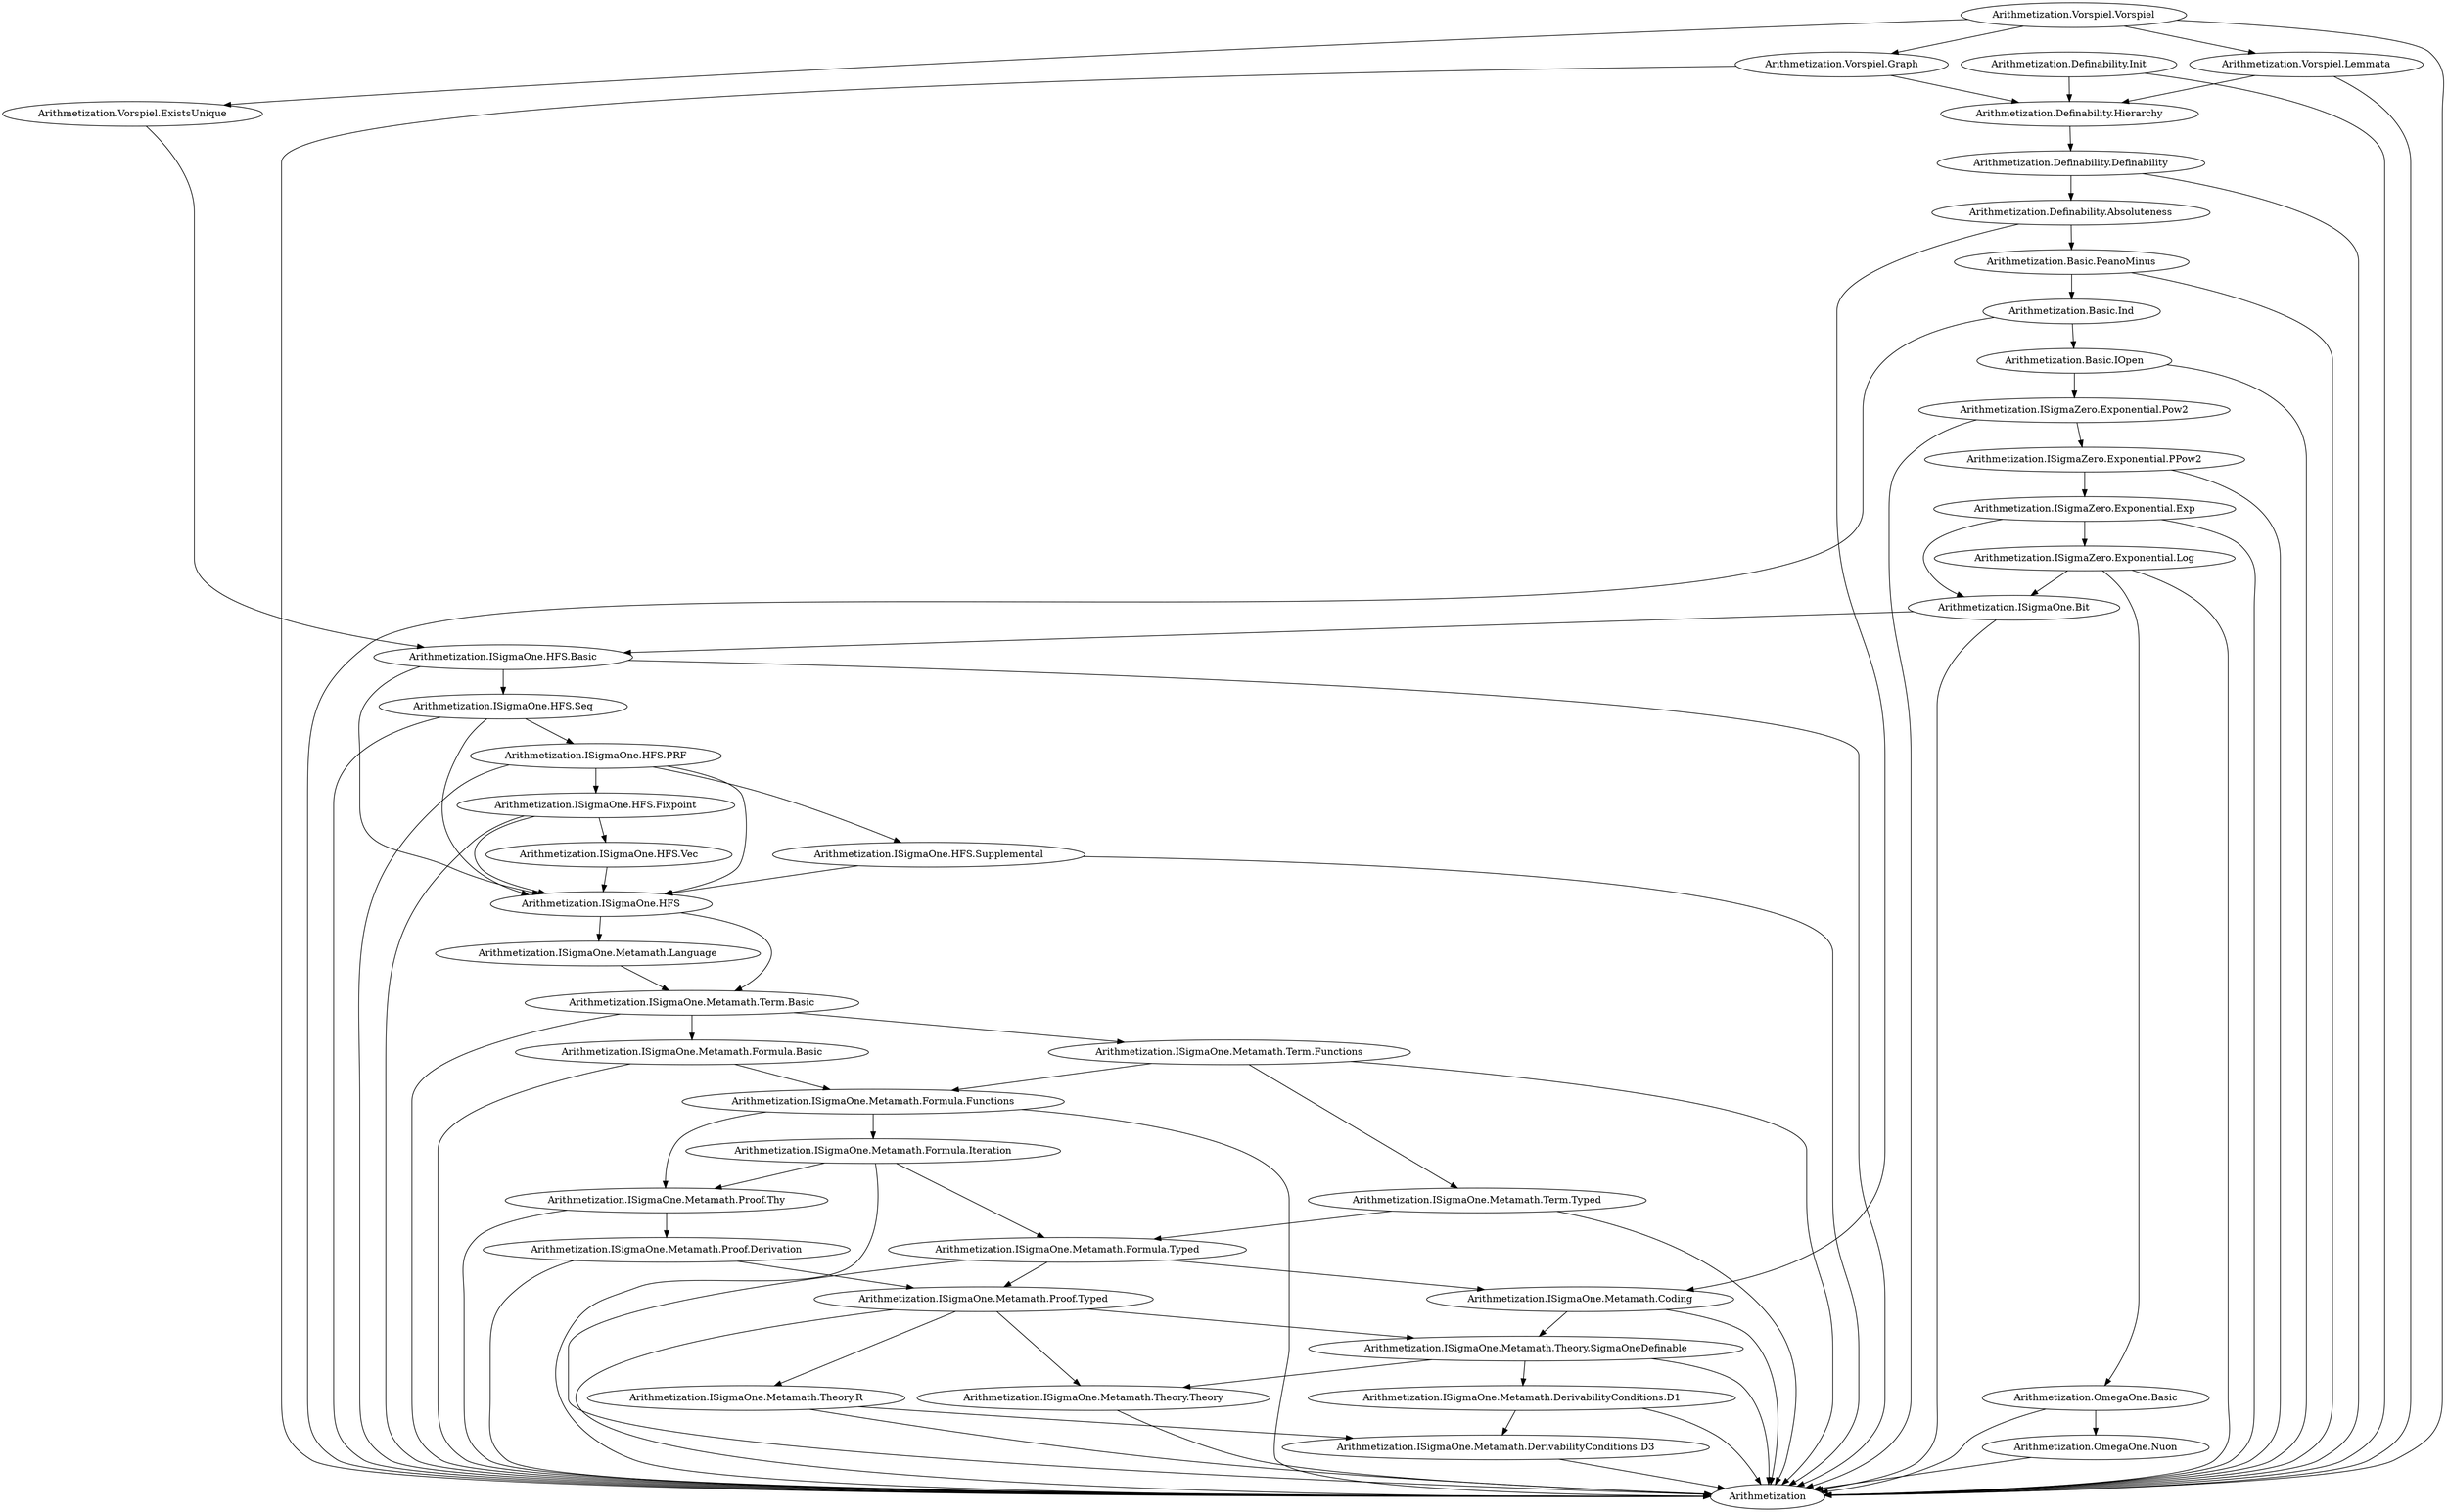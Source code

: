 digraph "import_graph" {
  "Arithmetization.ISigmaOne.Metamath.Formula.Functions" -> "Arithmetization.ISigmaOne.Metamath.Formula.Iteration";
  "Arithmetization.ISigmaOne.HFS.PRF" -> "Arithmetization.ISigmaOne.HFS.Supplemental";
  "Arithmetization.OmegaOne.Basic" -> "Arithmetization.OmegaOne.Nuon";
  "Arithmetization.ISigmaOne.Metamath.Proof.Typed" -> "Arithmetization.ISigmaOne.Metamath.Theory.Theory";
  "Arithmetization.ISigmaOne.Metamath.Theory.SigmaOneDefinable" -> "Arithmetization.ISigmaOne.Metamath.Theory.Theory";
  "Arithmetization.ISigmaOne.Bit" -> "Arithmetization.ISigmaOne.HFS.Basic";
  "Arithmetization.Vorspiel.ExistsUnique" -> "Arithmetization.ISigmaOne.HFS.Basic";
  "Arithmetization.Vorspiel.Vorspiel" -> "Arithmetization.Vorspiel.Lemmata";
  "Arithmetization.ISigmaOne.HFS.Basic" -> "Arithmetization.ISigmaOne.HFS.Seq";
  "Arithmetization.ISigmaZero.Exponential.Pow2" -> "Arithmetization.ISigmaZero.Exponential.PPow2";
  "Arithmetization.Basic.Ind" -> "Arithmetization.Basic.IOpen";
  "Arithmetization.ISigmaOne.Metamath.Theory.R" -> "Arithmetization.ISigmaOne.Metamath.DerivabilityConditions.D3";
  "Arithmetization.ISigmaOne.Metamath.DerivabilityConditions.D1" -> "Arithmetization.ISigmaOne.Metamath.DerivabilityConditions.D3";
  "Arithmetization.ISigmaOne.Metamath.Language" -> "Arithmetization.ISigmaOne.Metamath.Term.Basic";
  "Arithmetization.ISigmaOne.HFS" -> "Arithmetization.ISigmaOne.Metamath.Term.Basic";
  "Arithmetization.Vorspiel.Vorspiel" -> "Arithmetization";
  "Arithmetization.Vorspiel.Graph" -> "Arithmetization";
  "Arithmetization.Vorspiel.Lemmata" -> "Arithmetization";
  "Arithmetization.Definability.Init" -> "Arithmetization";
  "Arithmetization.Definability.Definability" -> "Arithmetization";
  "Arithmetization.Basic.PeanoMinus" -> "Arithmetization";
  "Arithmetization.Basic.Ind" -> "Arithmetization";
  "Arithmetization.Basic.IOpen" -> "Arithmetization";
  "Arithmetization.ISigmaZero.Exponential.Pow2" -> "Arithmetization";
  "Arithmetization.ISigmaZero.Exponential.PPow2" -> "Arithmetization";
  "Arithmetization.ISigmaZero.Exponential.Exp" -> "Arithmetization";
  "Arithmetization.ISigmaZero.Exponential.Log" -> "Arithmetization";
  "Arithmetization.OmegaOne.Basic" -> "Arithmetization";
  "Arithmetization.OmegaOne.Nuon" -> "Arithmetization";
  "Arithmetization.ISigmaOne.Bit" -> "Arithmetization";
  "Arithmetization.ISigmaOne.HFS.Basic" -> "Arithmetization";
  "Arithmetization.ISigmaOne.HFS.Seq" -> "Arithmetization";
  "Arithmetization.ISigmaOne.HFS.PRF" -> "Arithmetization";
  "Arithmetization.ISigmaOne.HFS.Supplemental" -> "Arithmetization";
  "Arithmetization.ISigmaOne.HFS.Fixpoint" -> "Arithmetization";
  "Arithmetization.ISigmaOne.Metamath.Term.Basic" -> "Arithmetization";
  "Arithmetization.ISigmaOne.Metamath.Term.Functions" -> "Arithmetization";
  "Arithmetization.ISigmaOne.Metamath.Term.Typed" -> "Arithmetization";
  "Arithmetization.ISigmaOne.Metamath.Formula.Basic" -> "Arithmetization";
  "Arithmetization.ISigmaOne.Metamath.Formula.Functions" -> "Arithmetization";
  "Arithmetization.ISigmaOne.Metamath.Formula.Iteration" -> "Arithmetization";
  "Arithmetization.ISigmaOne.Metamath.Formula.Typed" -> "Arithmetization";
  "Arithmetization.ISigmaOne.Metamath.Proof.Thy" -> "Arithmetization";
  "Arithmetization.ISigmaOne.Metamath.Proof.Derivation" -> "Arithmetization";
  "Arithmetization.ISigmaOne.Metamath.Proof.Typed" -> "Arithmetization";
  "Arithmetization.ISigmaOne.Metamath.Coding" -> "Arithmetization";
  "Arithmetization.ISigmaOne.Metamath.Theory.R" -> "Arithmetization";
  "Arithmetization.ISigmaOne.Metamath.Theory.SigmaOneDefinable" -> "Arithmetization";
  "Arithmetization.ISigmaOne.Metamath.Theory.Theory" -> "Arithmetization";
  "Arithmetization.ISigmaOne.Metamath.DerivabilityConditions.D1" -> "Arithmetization";
  "Arithmetization.ISigmaOne.Metamath.DerivabilityConditions.D3" -> "Arithmetization";
  "Arithmetization.ISigmaOne.HFS.Basic" -> "Arithmetization.ISigmaOne.HFS";
  "Arithmetization.ISigmaOne.HFS.Seq" -> "Arithmetization.ISigmaOne.HFS";
  "Arithmetization.ISigmaOne.HFS.PRF" -> "Arithmetization.ISigmaOne.HFS";
  "Arithmetization.ISigmaOne.HFS.Fixpoint" -> "Arithmetization.ISigmaOne.HFS";
  "Arithmetization.ISigmaOne.HFS.Vec" -> "Arithmetization.ISigmaOne.HFS";
  "Arithmetization.ISigmaOne.HFS.Supplemental" -> "Arithmetization.ISigmaOne.HFS";
  "Arithmetization.Basic.IOpen" -> "Arithmetization.ISigmaZero.Exponential.Pow2";
  "Arithmetization.ISigmaOne.Metamath.Term.Basic" -> "Arithmetization.ISigmaOne.Metamath.Formula.Basic";
  "Arithmetization.ISigmaOne.Metamath.Term.Functions" -> "Arithmetization.ISigmaOne.Metamath.Term.Typed";
  "Arithmetization.ISigmaOne.Metamath.Proof.Typed" -> "Arithmetization.ISigmaOne.Metamath.Theory.R";
  "Arithmetization.ISigmaOne.HFS.Seq" -> "Arithmetization.ISigmaOne.HFS.PRF";
  "Arithmetization.ISigmaOne.HFS" -> "Arithmetization.ISigmaOne.Metamath.Language";
  "Arithmetization.ISigmaOne.Metamath.Formula.Typed" -> "Arithmetization.ISigmaOne.Metamath.Coding";
  "Arithmetization.Definability.Absoluteness" -> "Arithmetization.ISigmaOne.Metamath.Coding";
  "Arithmetization.ISigmaOne.Metamath.Theory.SigmaOneDefinable" -> "Arithmetization.ISigmaOne.Metamath.DerivabilityConditions.D1";
  "Arithmetization.ISigmaOne.Metamath.Formula.Typed" -> "Arithmetization.ISigmaOne.Metamath.Proof.Typed";
  "Arithmetization.ISigmaOne.Metamath.Proof.Derivation" -> "Arithmetization.ISigmaOne.Metamath.Proof.Typed";
  "Arithmetization.ISigmaZero.Exponential.Log" -> "Arithmetization.OmegaOne.Basic";
  "Arithmetization.ISigmaOne.HFS.Fixpoint" -> "Arithmetization.ISigmaOne.HFS.Vec";
  "Arithmetization.Basic.PeanoMinus" -> "Arithmetization.Basic.Ind";
  "Arithmetization.Definability.Absoluteness" -> "Arithmetization.Basic.PeanoMinus";
  "Arithmetization.ISigmaOne.HFS.PRF" -> "Arithmetization.ISigmaOne.HFS.Fixpoint";
  "Arithmetization.ISigmaOne.Metamath.Proof.Thy" -> "Arithmetization.ISigmaOne.Metamath.Proof.Derivation";
  "Arithmetization.ISigmaZero.Exponential.Exp" -> "Arithmetization.ISigmaZero.Exponential.Log";
  "Arithmetization.Vorspiel.Vorspiel" -> "Arithmetization.Vorspiel.Graph";
  "Arithmetization.ISigmaOne.Metamath.Coding" -> "Arithmetization.ISigmaOne.Metamath.Theory.SigmaOneDefinable";
  "Arithmetization.ISigmaOne.Metamath.Proof.Typed" -> "Arithmetization.ISigmaOne.Metamath.Theory.SigmaOneDefinable";
  "Arithmetization.ISigmaOne.Metamath.Term.Typed" -> "Arithmetization.ISigmaOne.Metamath.Formula.Typed";
  "Arithmetization.ISigmaOne.Metamath.Formula.Iteration" -> "Arithmetization.ISigmaOne.Metamath.Formula.Typed";
  "Arithmetization.ISigmaOne.Metamath.Formula.Functions" -> "Arithmetization.ISigmaOne.Metamath.Proof.Thy";
  "Arithmetization.ISigmaOne.Metamath.Formula.Iteration" -> "Arithmetization.ISigmaOne.Metamath.Proof.Thy";
  "Arithmetization.Vorspiel.Lemmata" -> "Arithmetization.Definability.Hierarchy";
  "Arithmetization.Definability.Init" -> "Arithmetization.Definability.Hierarchy";
  "Arithmetization.Vorspiel.Graph" -> "Arithmetization.Definability.Hierarchy";
  "Arithmetization.ISigmaZero.Exponential.Exp" -> "Arithmetization.ISigmaOne.Bit";
  "Arithmetization.ISigmaZero.Exponential.Log" -> "Arithmetization.ISigmaOne.Bit";
  "Arithmetization.Definability.Hierarchy" -> "Arithmetization.Definability.Definability";
  "Arithmetization.ISigmaZero.Exponential.PPow2" -> "Arithmetization.ISigmaZero.Exponential.Exp";
  "Arithmetization.ISigmaOne.Metamath.Formula.Basic" -> "Arithmetization.ISigmaOne.Metamath.Formula.Functions";
  "Arithmetization.ISigmaOne.Metamath.Term.Functions" -> "Arithmetization.ISigmaOne.Metamath.Formula.Functions";
  "Arithmetization.Vorspiel.Vorspiel" -> "Arithmetization.Vorspiel.ExistsUnique";
  "Arithmetization.ISigmaOne.Metamath.Term.Basic" -> "Arithmetization.ISigmaOne.Metamath.Term.Functions";
  "Arithmetization.Definability.Definability" -> "Arithmetization.Definability.Absoluteness";
}